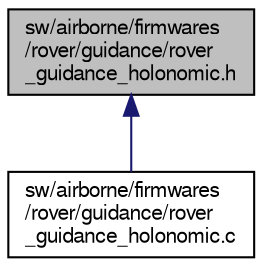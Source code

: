 digraph "sw/airborne/firmwares/rover/guidance/rover_guidance_holonomic.h"
{
  edge [fontname="FreeSans",fontsize="10",labelfontname="FreeSans",labelfontsize="10"];
  node [fontname="FreeSans",fontsize="10",shape=record];
  Node1 [label="sw/airborne/firmwares\l/rover/guidance/rover\l_guidance_holonomic.h",height=0.2,width=0.4,color="black", fillcolor="grey75", style="filled", fontcolor="black"];
  Node1 -> Node2 [dir="back",color="midnightblue",fontsize="10",style="solid",fontname="FreeSans"];
  Node2 [label="sw/airborne/firmwares\l/rover/guidance/rover\l_guidance_holonomic.c",height=0.2,width=0.4,color="black", fillcolor="white", style="filled",URL="$rover__guidance__holonomic_8c.html",tooltip="Basic guidance for rover. "];
}

